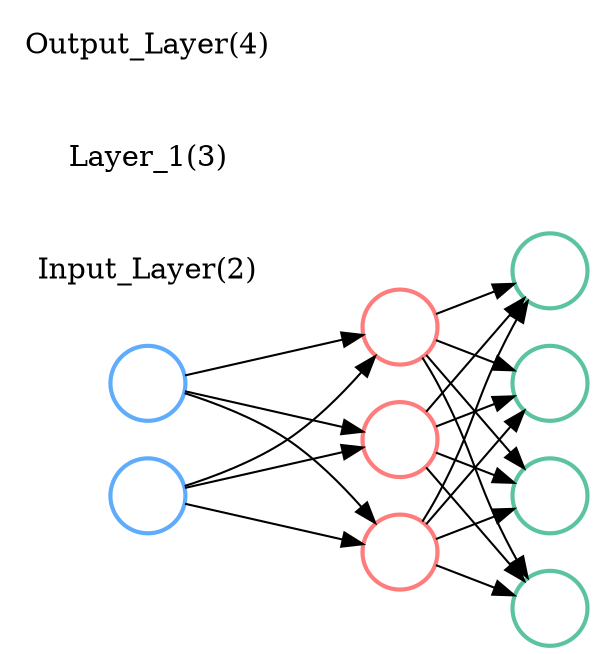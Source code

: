 strict digraph "" {
	graph [bb="0,0,322.19,194.4",
		rankdir=LR
	];
	node [label="\N"];
	layer0node0	[color="#60acfc",
		height=0.5,
		label="",
		pos="50.759,61.2",
		shape=circle,
		style=bold,
		width=0.5];
	layer1node0	[color="#ff7c7c",
		height=0.5,
		label="",
		pos="158.76,39.6",
		shape=circle,
		style=bold,
		width=0.5];
	layer0node0 -> layer1node0	[pos="e,140.9,43.172 68.593,57.633 85.555,54.241 111.33,49.086 130.98,45.155"];
	layer1node1	[color="#ff7c7c",
		height=0.5,
		label="",
		pos="158.76,82.8",
		shape=circle,
		style=bold,
		width=0.5];
	layer0node0 -> layer1node1	[pos="e,140.9,79.228 68.593,64.767 85.555,68.159 111.33,73.314 130.98,77.245"];
	layer1node2	[color="#ff7c7c",
		height=0.5,
		label="",
		pos="158.76,126",
		shape=circle,
		style=bold,
		width=0.5];
	layer0node0 -> layer1node2	[pos="e,143.31,116.73 66.233,70.484 84.117,81.215 113.76,99.004 134.67,111.55"];
	layer2node0	[color="#5bc49f",
		height=0.5,
		label="",
		pos="266.76,18",
		shape=circle,
		style=bold,
		width=0.5];
	layer1node0 -> layer2node0	[pos="e,248.9,21.572 176.59,36.033 193.55,32.641 219.33,27.486 238.98,23.555"];
	layer2node1	[color="#5bc49f",
		height=0.5,
		label="",
		pos="266.76,61.2",
		shape=circle,
		style=bold,
		width=0.5];
	layer1node0 -> layer2node1	[pos="e,248.9,57.628 176.59,43.167 193.55,46.559 219.33,51.714 238.98,55.645"];
	layer2node2	[color="#5bc49f",
		height=0.5,
		label="",
		pos="266.76,104.4",
		shape=circle,
		style=bold,
		width=0.5];
	layer1node0 -> layer2node2	[pos="e,251.31,95.133 174.23,48.884 192.12,59.615 221.76,77.404 242.67,89.948"];
	layer2node3	[color="#5bc49f",
		height=0.5,
		label="",
		pos="266.76,147.6",
		shape=circle,
		style=bold,
		width=0.5];
	layer1node0 -> layer2node3	[pos="e,253.96,134.8 171.57,52.413 190.17,71.006 224.8,105.64 246.77,127.61"];
	layer1node1 -> layer2node0	[pos="e,251.31,27.267 174.23,73.516 192.12,62.785 221.76,44.996 242.67,32.452"];
	layer1node1 -> layer2node1	[pos="e,248.9,64.772 176.59,79.233 193.55,75.841 219.33,70.686 238.98,66.755"];
	layer1node1 -> layer2node2	[pos="e,248.9,100.83 176.59,86.367 193.55,89.759 219.33,94.914 238.98,98.845"];
	layer1node1 -> layer2node3	[pos="e,251.31,138.33 174.23,92.084 192.12,102.81 221.76,120.6 242.67,133.15"];
	layer1node2 -> layer2node0	[pos="e,253.96,30.796 171.57,113.19 190.17,94.594 224.8,59.961 246.77,37.992"];
	layer1node2 -> layer2node1	[pos="e,251.31,70.467 174.23,116.72 192.12,105.99 221.76,88.196 242.67,75.652"];
	layer1node2 -> layer2node2	[pos="e,248.9,107.97 176.59,122.43 193.55,119.04 219.33,113.89 238.98,109.96"];
	layer1node2 -> layer2node3	[pos="e,248.9,144.03 176.59,129.57 193.55,132.96 219.33,138.11 238.98,142.04"];
	layer0node1	[color="#60acfc",
		height=0.5,
		label="",
		pos="50.759,104.4",
		shape=circle,
		style=bold,
		width=0.5];
	layer0node1 -> layer1node0	[pos="e,143.31,48.867 66.233,95.116 84.117,84.385 113.76,66.596 134.67,54.052"];
	layer0node1 -> layer1node1	[pos="e,140.9,86.372 68.593,100.83 85.555,97.441 111.33,92.286 130.98,88.355"];
	layer0node1 -> layer1node2	[pos="e,140.9,122.43 68.593,107.97 85.555,111.36 111.33,116.51 130.98,120.44"];
	Input_Layer	[height=0.5,
		label="Input_Layer(2)",
		pos="50.759,147.6",
		shape=none,
		width=1.41];
	"Layer_1)"	[height=0.5,
		label="Layer_1(3)",
		pos="158.76,154.8",
		shape=none,
		width=1.0967];
	"Layer_2)"	[height=0.5,
		label="Output_Layer(4)",
		pos="266.76,176.4",
		shape=none,
		width=1.5397];
}
